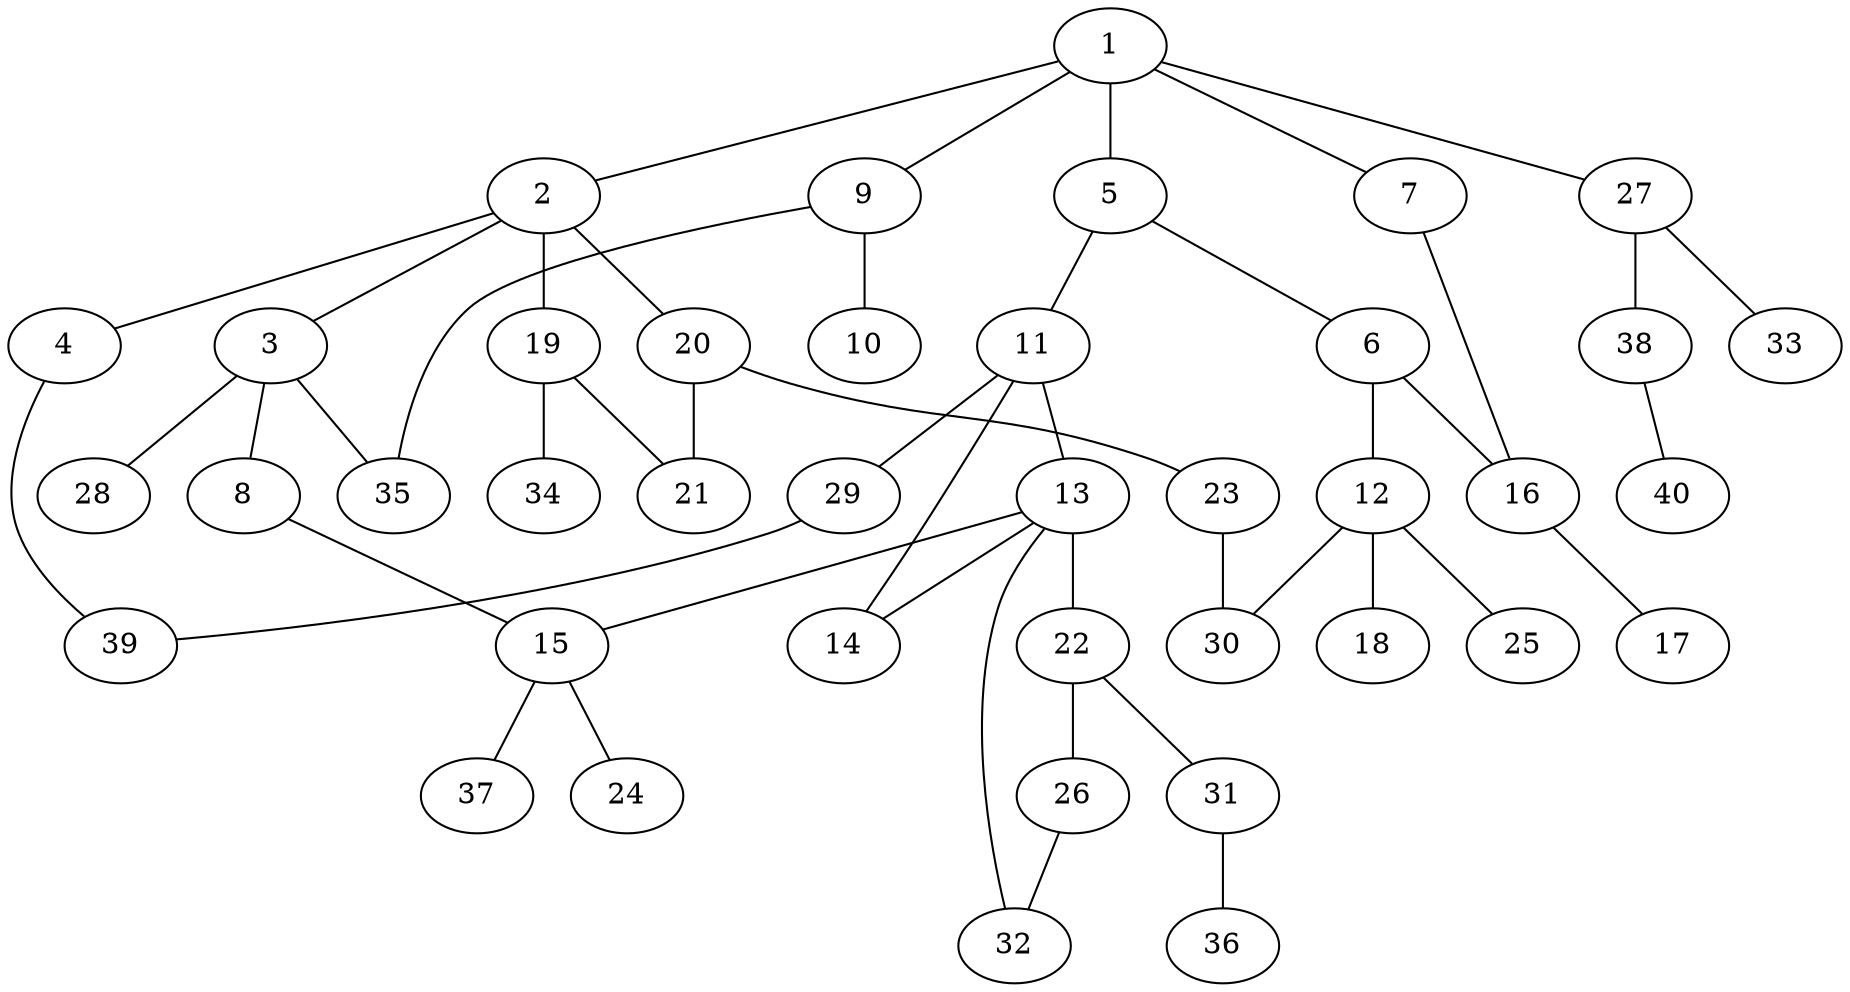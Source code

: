 graph graphname {1--2
1--5
1--7
1--9
1--27
2--3
2--4
2--19
2--20
3--8
3--28
3--35
4--39
5--6
5--11
6--12
6--16
7--16
8--15
9--10
9--35
11--13
11--14
11--29
12--18
12--25
12--30
13--14
13--15
13--22
13--32
15--24
15--37
16--17
19--21
19--34
20--21
20--23
22--26
22--31
23--30
26--32
27--33
27--38
29--39
31--36
38--40
}